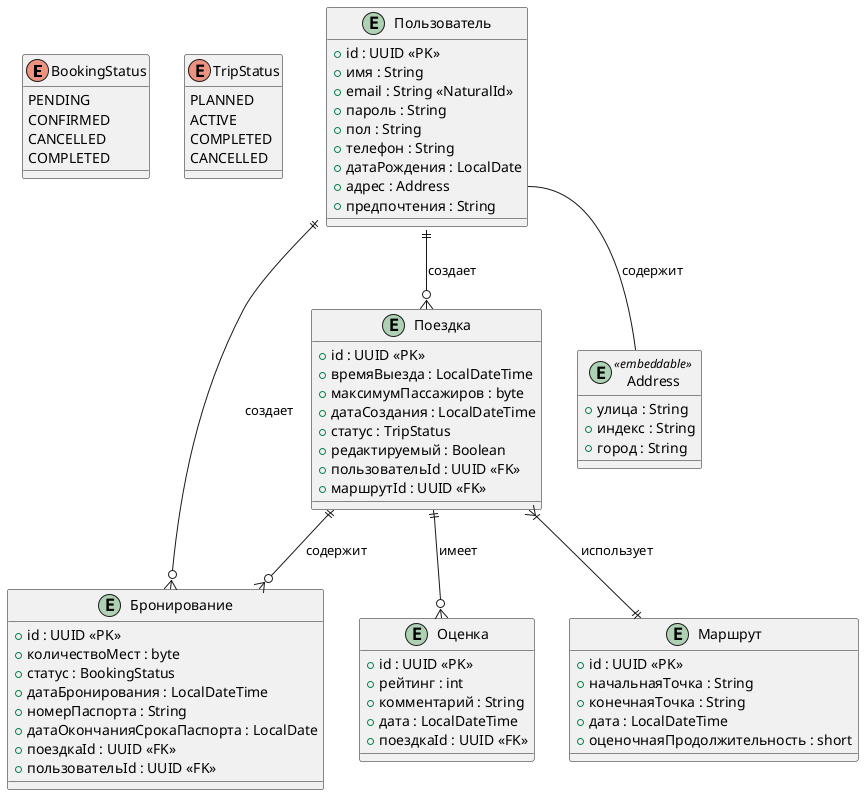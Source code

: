 @startuml
' Определение Enum (не отображаются как таблицы, но полезны для типов)
enum BookingStatus {
  PENDING
  CONFIRMED
  CANCELLED
  COMPLETED
}

enum TripStatus {
  PLANNED
  ACTIVE
  COMPLETED
  CANCELLED
}

entity Пользователь {
  +id : UUID <<PK>>
  +имя : String
  +email : String <<NaturalId>>
  +пароль : String
  +пол : String
  +телефон : String
  +датаРождения : LocalDate
  +адрес : Address
  +предпочтения : String
  ' version : Long  -- Убрано
}

entity Поездка {
  +id : UUID <<PK>>
  +времяВыезда : LocalDateTime
  +максимумПассажиров : byte
  +датаСоздания : LocalDateTime
  +статус : TripStatus
  +редактируемый : Boolean
  +пользовательId : UUID <<FK>>
  +маршрутId : UUID <<FK>>
  ' version : Long -- Убрано
}

entity Маршрут {
  +id : UUID <<PK>>
  +начальнаяТочка : String
  +конечнаяТочка : String
  +дата : LocalDateTime
  +оценочнаяПродолжительность : short
  ' version : Long -- Убрано
}

entity Бронирование {
  +id : UUID <<PK>>
  +количествоМест : byte
  +статус : BookingStatus
  +датаБронирования : LocalDateTime
  +номерПаспорта : String
  +датаОкончанияСрокаПаспорта : LocalDate
  +поездкаId : UUID <<FK>>
  +пользовательId : UUID <<FK>>
  ' version : Long -- Убрано
}

entity Оценка {
  +id : UUID <<PK>>
  +рейтинг : int
  +комментарий : String
  +дата : LocalDateTime
  +поездкаId : UUID <<FK>>
  ' version : Long -- Убрано
}

' Определение встраиваемого типа Address (не отдельная таблица)
entity Address <<embeddable>> {
    +улица : String
    +индекс : String
    +город : String
}

Пользователь ||--o{ Поездка : создает
Поездка ||--o{ Бронирование : содержит
Поездка ||--o{ Оценка : имеет
Поездка }|--|| Маршрут : использует
Пользователь ||--o{ Бронирование : создает
Пользователь::адрес -- Address : содержит

@enduml

